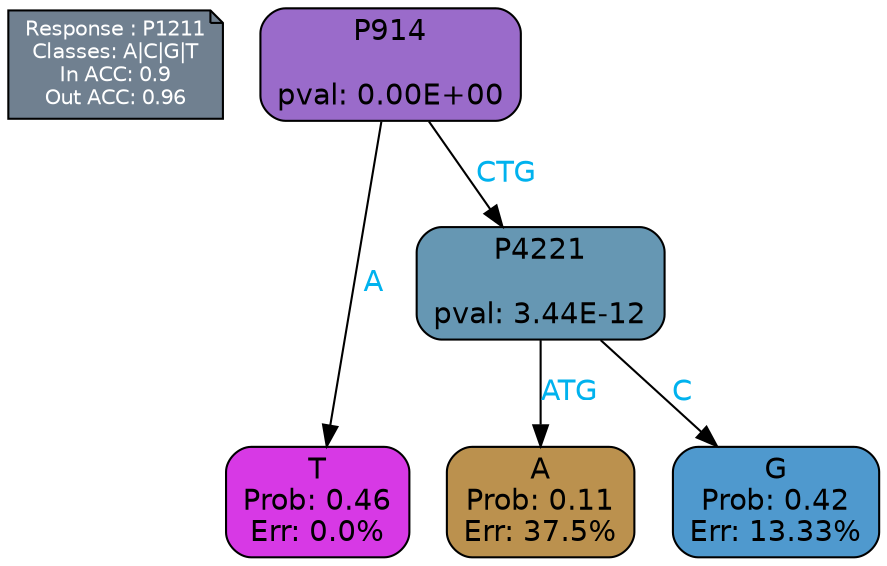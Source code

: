 digraph Tree {
node [shape=box, style="filled, rounded", color="black", fontname=helvetica] ;
graph [ranksep=equally, splines=polylines, bgcolor=transparent, dpi=600] ;
edge [fontname=helvetica] ;
LEGEND [label="Response : P1211
Classes: A|C|G|T
In ACC: 0.9
Out ACC: 0.96
",shape=note,align=left,style=filled,fillcolor="slategray",fontcolor="white",fontsize=10];1 [label="P914

pval: 0.00E+00", fillcolor="#9a6bca"] ;
2 [label="T
Prob: 0.46
Err: 0.0%", fillcolor="#d739e5"] ;
3 [label="P4221

pval: 3.44E-12", fillcolor="#6697b3"] ;
4 [label="A
Prob: 0.11
Err: 37.5%", fillcolor="#bb914e"] ;
5 [label="G
Prob: 0.42
Err: 13.33%", fillcolor="#4f99ce"] ;
1 -> 2 [label="A",fontcolor=deepskyblue2] ;
1 -> 3 [label="CTG",fontcolor=deepskyblue2] ;
3 -> 4 [label="ATG",fontcolor=deepskyblue2] ;
3 -> 5 [label="C",fontcolor=deepskyblue2] ;
{rank = same; 2;4;5;}{rank = same; LEGEND;1;}}